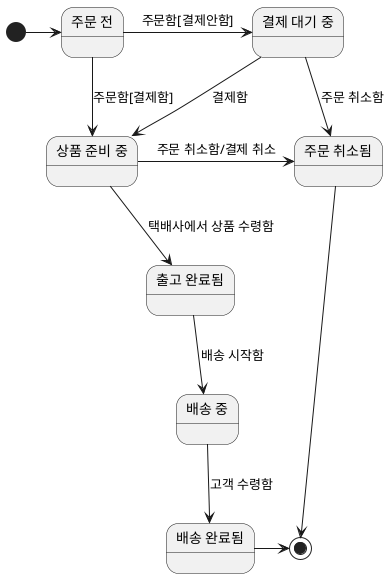 @startuml

State "주문 전" as st1

State "결제 대기 중" as st2
State "상품 준비 중" as st3
State "출고 완료됨" as st4
State "배송 중" as st5
State "배송 완료됨" as st6
State "주문 취소됨" as st7

[*] -right-> st1
st1 -right-> st2: 주문함[결제안함]
st1 -right-> st3: 주문함[결제함]
st2 --> st3: 결제함
st3 --> st4: 택배사에서 상품 수령함
st4 --> st5: 배송 시작함
st5 --> st6: 고객 수령함
st2 -right-> st7: 주문 취소함
st3 -right-> st7: 주문 취소함/결제 취소
st6 -right-> [*]
st7 --> [*]

@enduml